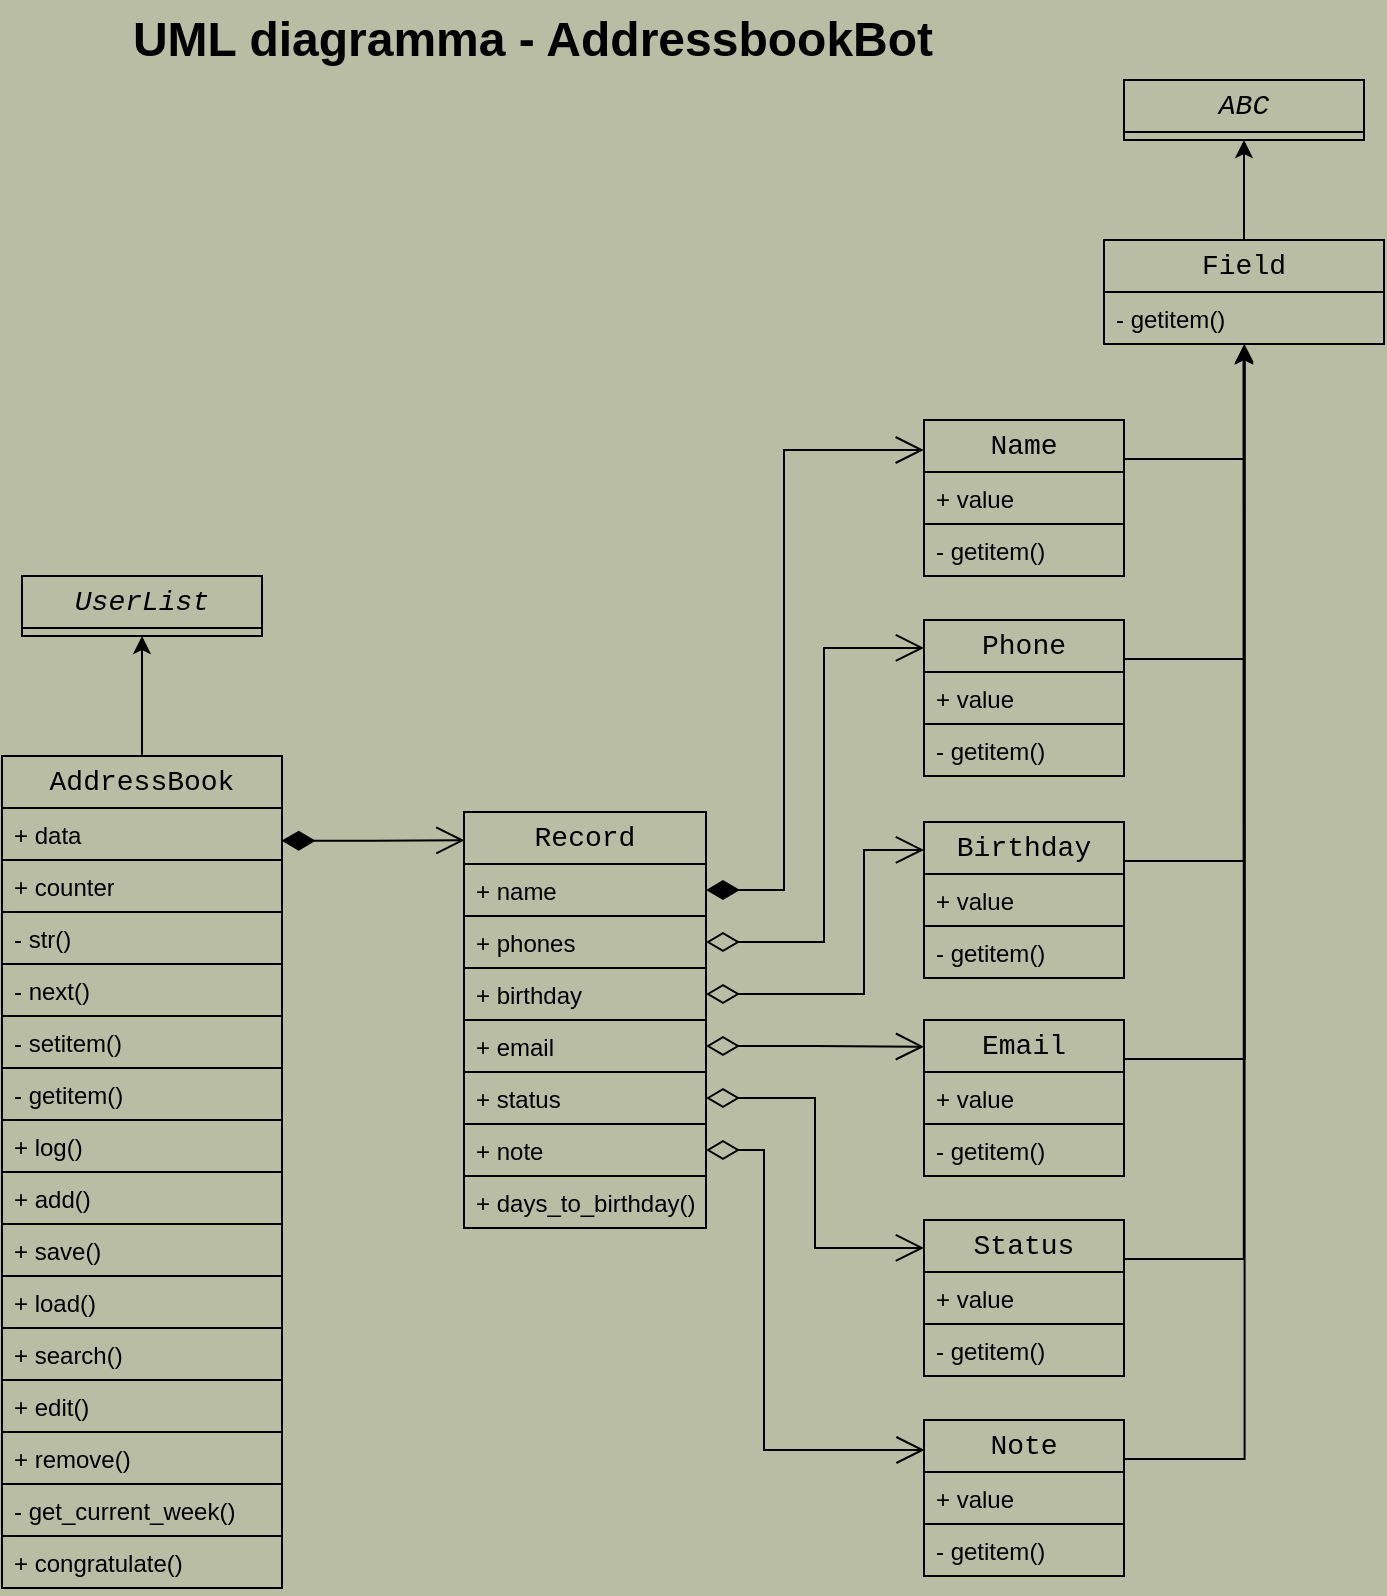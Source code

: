 <mxfile version="21.6.5" type="device">
  <diagram name="Page-1" id="929967ad-93f9-6ef4-fab6-5d389245f69c">
    <mxGraphModel dx="1671" dy="853" grid="1" gridSize="10" guides="1" tooltips="1" connect="1" arrows="1" fold="1" page="1" pageScale="1.5" pageWidth="583" pageHeight="827" background="#b8bda3" math="0" shadow="0">
      <root>
        <mxCell id="0" style=";html=1;" />
        <mxCell id="1" style=";html=1;" parent="0" />
        <mxCell id="1672d66443f91eb5-23" value="UML diagramma - AddressbookBot" style="text;strokeColor=none;fillColor=none;html=1;fontSize=24;fontStyle=1;verticalAlign=middle;align=center;" parent="1" vertex="1">
          <mxGeometry x="80" y="60" width="530" height="40" as="geometry" />
        </mxCell>
        <mxCell id="MD10GDsTbNlNncCkdXS1-1" value="&lt;div style=&quot;font-family: Consolas, &amp;quot;Courier New&amp;quot;, monospace; font-size: 14px; line-height: 19px;&quot;&gt;AddressBook&lt;/div&gt;" style="swimlane;fontStyle=0;childLayout=stackLayout;horizontal=1;startSize=26;fillColor=none;horizontalStack=0;resizeParent=1;resizeParentMax=0;resizeLast=0;collapsible=1;marginBottom=0;whiteSpace=wrap;html=1;" parent="1" vertex="1">
          <mxGeometry x="80" y="438" width="140" height="416" as="geometry">
            <mxRectangle x="710" y="190" width="100" height="30" as="alternateBounds" />
          </mxGeometry>
        </mxCell>
        <mxCell id="MD10GDsTbNlNncCkdXS1-2" value="+&amp;nbsp;data" style="text;strokeColor=default;fillColor=none;align=left;verticalAlign=top;spacingLeft=4;spacingRight=4;overflow=hidden;rotatable=0;points=[[0,0.5],[1,0.5]];portConstraint=eastwest;whiteSpace=wrap;html=1;" parent="MD10GDsTbNlNncCkdXS1-1" vertex="1">
          <mxGeometry y="26" width="140" height="26" as="geometry" />
        </mxCell>
        <mxCell id="MD10GDsTbNlNncCkdXS1-57" value="+&amp;nbsp;counter" style="text;strokeColor=default;fillColor=none;align=left;verticalAlign=top;spacingLeft=4;spacingRight=4;overflow=hidden;rotatable=0;points=[[0,0.5],[1,0.5]];portConstraint=eastwest;whiteSpace=wrap;html=1;" parent="MD10GDsTbNlNncCkdXS1-1" vertex="1">
          <mxGeometry y="52" width="140" height="26" as="geometry" />
        </mxCell>
        <mxCell id="MD10GDsTbNlNncCkdXS1-58" value="-&amp;nbsp;str()" style="text;strokeColor=default;fillColor=none;align=left;verticalAlign=top;spacingLeft=4;spacingRight=4;overflow=hidden;rotatable=0;points=[[0,0.5],[1,0.5]];portConstraint=eastwest;whiteSpace=wrap;html=1;" parent="MD10GDsTbNlNncCkdXS1-1" vertex="1">
          <mxGeometry y="78" width="140" height="26" as="geometry" />
        </mxCell>
        <mxCell id="MD10GDsTbNlNncCkdXS1-59" value="-&amp;nbsp;next()" style="text;strokeColor=default;fillColor=none;align=left;verticalAlign=top;spacingLeft=4;spacingRight=4;overflow=hidden;rotatable=0;points=[[0,0.5],[1,0.5]];portConstraint=eastwest;whiteSpace=wrap;html=1;" parent="MD10GDsTbNlNncCkdXS1-1" vertex="1">
          <mxGeometry y="104" width="140" height="26" as="geometry" />
        </mxCell>
        <mxCell id="MD10GDsTbNlNncCkdXS1-60" value="-&amp;nbsp;setitem()" style="text;strokeColor=default;fillColor=none;align=left;verticalAlign=top;spacingLeft=4;spacingRight=4;overflow=hidden;rotatable=0;points=[[0,0.5],[1,0.5]];portConstraint=eastwest;whiteSpace=wrap;html=1;" parent="MD10GDsTbNlNncCkdXS1-1" vertex="1">
          <mxGeometry y="130" width="140" height="26" as="geometry" />
        </mxCell>
        <mxCell id="MD10GDsTbNlNncCkdXS1-61" value="- getitem()" style="text;strokeColor=default;fillColor=none;align=left;verticalAlign=top;spacingLeft=4;spacingRight=4;overflow=hidden;rotatable=0;points=[[0,0.5],[1,0.5]];portConstraint=eastwest;whiteSpace=wrap;html=1;" parent="MD10GDsTbNlNncCkdXS1-1" vertex="1">
          <mxGeometry y="156" width="140" height="26" as="geometry" />
        </mxCell>
        <mxCell id="MD10GDsTbNlNncCkdXS1-62" value="+ log()" style="text;strokeColor=default;fillColor=none;align=left;verticalAlign=top;spacingLeft=4;spacingRight=4;overflow=hidden;rotatable=0;points=[[0,0.5],[1,0.5]];portConstraint=eastwest;whiteSpace=wrap;html=1;" parent="MD10GDsTbNlNncCkdXS1-1" vertex="1">
          <mxGeometry y="182" width="140" height="26" as="geometry" />
        </mxCell>
        <mxCell id="MD10GDsTbNlNncCkdXS1-63" value="+ add()" style="text;strokeColor=default;fillColor=none;align=left;verticalAlign=top;spacingLeft=4;spacingRight=4;overflow=hidden;rotatable=0;points=[[0,0.5],[1,0.5]];portConstraint=eastwest;whiteSpace=wrap;html=1;" parent="MD10GDsTbNlNncCkdXS1-1" vertex="1">
          <mxGeometry y="208" width="140" height="26" as="geometry" />
        </mxCell>
        <mxCell id="MD10GDsTbNlNncCkdXS1-64" value="+&amp;nbsp;save()" style="text;strokeColor=default;fillColor=none;align=left;verticalAlign=top;spacingLeft=4;spacingRight=4;overflow=hidden;rotatable=0;points=[[0,0.5],[1,0.5]];portConstraint=eastwest;whiteSpace=wrap;html=1;" parent="MD10GDsTbNlNncCkdXS1-1" vertex="1">
          <mxGeometry y="234" width="140" height="26" as="geometry" />
        </mxCell>
        <mxCell id="MD10GDsTbNlNncCkdXS1-65" value="+&amp;nbsp;load()" style="text;strokeColor=default;fillColor=none;align=left;verticalAlign=top;spacingLeft=4;spacingRight=4;overflow=hidden;rotatable=0;points=[[0,0.5],[1,0.5]];portConstraint=eastwest;whiteSpace=wrap;html=1;" parent="MD10GDsTbNlNncCkdXS1-1" vertex="1">
          <mxGeometry y="260" width="140" height="26" as="geometry" />
        </mxCell>
        <mxCell id="MD10GDsTbNlNncCkdXS1-66" value="+&amp;nbsp;search()" style="text;strokeColor=default;fillColor=none;align=left;verticalAlign=top;spacingLeft=4;spacingRight=4;overflow=hidden;rotatable=0;points=[[0,0.5],[1,0.5]];portConstraint=eastwest;whiteSpace=wrap;html=1;" parent="MD10GDsTbNlNncCkdXS1-1" vertex="1">
          <mxGeometry y="286" width="140" height="26" as="geometry" />
        </mxCell>
        <mxCell id="MD10GDsTbNlNncCkdXS1-67" value="+&amp;nbsp;edit()" style="text;strokeColor=default;fillColor=none;align=left;verticalAlign=top;spacingLeft=4;spacingRight=4;overflow=hidden;rotatable=0;points=[[0,0.5],[1,0.5]];portConstraint=eastwest;whiteSpace=wrap;html=1;" parent="MD10GDsTbNlNncCkdXS1-1" vertex="1">
          <mxGeometry y="312" width="140" height="26" as="geometry" />
        </mxCell>
        <mxCell id="MD10GDsTbNlNncCkdXS1-68" value="+&amp;nbsp;remove()" style="text;strokeColor=default;fillColor=none;align=left;verticalAlign=top;spacingLeft=4;spacingRight=4;overflow=hidden;rotatable=0;points=[[0,0.5],[1,0.5]];portConstraint=eastwest;whiteSpace=wrap;html=1;" parent="MD10GDsTbNlNncCkdXS1-1" vertex="1">
          <mxGeometry y="338" width="140" height="26" as="geometry" />
        </mxCell>
        <mxCell id="MD10GDsTbNlNncCkdXS1-69" value="- get_current_week()" style="text;strokeColor=default;fillColor=none;align=left;verticalAlign=top;spacingLeft=4;spacingRight=4;overflow=hidden;rotatable=0;points=[[0,0.5],[1,0.5]];portConstraint=eastwest;whiteSpace=wrap;html=1;" parent="MD10GDsTbNlNncCkdXS1-1" vertex="1">
          <mxGeometry y="364" width="140" height="26" as="geometry" />
        </mxCell>
        <mxCell id="MD10GDsTbNlNncCkdXS1-70" value="+&amp;nbsp;congratulate()" style="text;strokeColor=default;fillColor=none;align=left;verticalAlign=top;spacingLeft=4;spacingRight=4;overflow=hidden;rotatable=0;points=[[0,0.5],[1,0.5]];portConstraint=eastwest;whiteSpace=wrap;html=1;" parent="MD10GDsTbNlNncCkdXS1-1" vertex="1">
          <mxGeometry y="390" width="140" height="26" as="geometry" />
        </mxCell>
        <mxCell id="MD10GDsTbNlNncCkdXS1-53" value="&lt;div style=&quot;line-height: 19px;&quot;&gt;&lt;div style=&quot;line-height: 19px;&quot;&gt;&lt;span style=&quot;font-size: 14px; font-family: Consolas, &amp;quot;Courier New&amp;quot;, monospace; background-color: initial;&quot;&gt;UserList&lt;/span&gt;&lt;br&gt;&lt;/div&gt;&lt;/div&gt;" style="swimlane;fontStyle=2;childLayout=stackLayout;horizontal=1;startSize=26;fillColor=none;horizontalStack=0;resizeParent=1;resizeParentMax=0;resizeLast=0;collapsible=1;marginBottom=0;whiteSpace=wrap;html=1;" parent="1" vertex="1" collapsed="1">
          <mxGeometry x="90" y="348" width="120" height="30" as="geometry">
            <mxRectangle x="720" y="100" width="140" height="52" as="alternateBounds" />
          </mxGeometry>
        </mxCell>
        <mxCell id="MD10GDsTbNlNncCkdXS1-56" value="" style="endArrow=classic;html=1;rounded=0;entryX=0.5;entryY=1;entryDx=0;entryDy=0;" parent="1" target="MD10GDsTbNlNncCkdXS1-53" edge="1">
          <mxGeometry width="50" height="50" relative="1" as="geometry">
            <mxPoint x="150" y="438" as="sourcePoint" />
            <mxPoint x="200" y="438" as="targetPoint" />
          </mxGeometry>
        </mxCell>
        <mxCell id="MD10GDsTbNlNncCkdXS1-74" value="&lt;div style=&quot;font-family: Consolas, &amp;quot;Courier New&amp;quot;, monospace; font-size: 14px; line-height: 19px;&quot;&gt;Record&lt;br&gt;&lt;/div&gt;" style="swimlane;fontStyle=0;childLayout=stackLayout;horizontal=1;startSize=26;fillColor=none;horizontalStack=0;resizeParent=1;resizeParentMax=0;resizeLast=0;collapsible=1;marginBottom=0;whiteSpace=wrap;html=1;" parent="1" vertex="1">
          <mxGeometry x="311" y="466" width="121" height="208" as="geometry">
            <mxRectangle x="710" y="190" width="100" height="30" as="alternateBounds" />
          </mxGeometry>
        </mxCell>
        <mxCell id="MD10GDsTbNlNncCkdXS1-75" value="+&amp;nbsp;name" style="text;strokeColor=default;fillColor=none;align=left;verticalAlign=top;spacingLeft=4;spacingRight=4;overflow=hidden;rotatable=0;points=[[0,0.5],[1,0.5]];portConstraint=eastwest;whiteSpace=wrap;html=1;" parent="MD10GDsTbNlNncCkdXS1-74" vertex="1">
          <mxGeometry y="26" width="121" height="26" as="geometry" />
        </mxCell>
        <mxCell id="MD10GDsTbNlNncCkdXS1-76" value="+&amp;nbsp;phones" style="text;strokeColor=default;fillColor=none;align=left;verticalAlign=top;spacingLeft=4;spacingRight=4;overflow=hidden;rotatable=0;points=[[0,0.5],[1,0.5]];portConstraint=eastwest;whiteSpace=wrap;html=1;" parent="MD10GDsTbNlNncCkdXS1-74" vertex="1">
          <mxGeometry y="52" width="121" height="26" as="geometry" />
        </mxCell>
        <mxCell id="RFE8gkDULMLMgZSxzmBv-2" value="+&amp;nbsp;birthday" style="text;strokeColor=default;fillColor=none;align=left;verticalAlign=top;spacingLeft=4;spacingRight=4;overflow=hidden;rotatable=0;points=[[0,0.5],[1,0.5]];portConstraint=eastwest;whiteSpace=wrap;html=1;" vertex="1" parent="MD10GDsTbNlNncCkdXS1-74">
          <mxGeometry y="78" width="121" height="26" as="geometry" />
        </mxCell>
        <mxCell id="RFE8gkDULMLMgZSxzmBv-3" value="+&amp;nbsp;email" style="text;strokeColor=default;fillColor=none;align=left;verticalAlign=top;spacingLeft=4;spacingRight=4;overflow=hidden;rotatable=0;points=[[0,0.5],[1,0.5]];portConstraint=eastwest;whiteSpace=wrap;html=1;" vertex="1" parent="MD10GDsTbNlNncCkdXS1-74">
          <mxGeometry y="104" width="121" height="26" as="geometry" />
        </mxCell>
        <mxCell id="RFE8gkDULMLMgZSxzmBv-4" value="+&amp;nbsp;status" style="text;strokeColor=default;fillColor=none;align=left;verticalAlign=top;spacingLeft=4;spacingRight=4;overflow=hidden;rotatable=0;points=[[0,0.5],[1,0.5]];portConstraint=eastwest;whiteSpace=wrap;html=1;" vertex="1" parent="MD10GDsTbNlNncCkdXS1-74">
          <mxGeometry y="130" width="121" height="26" as="geometry" />
        </mxCell>
        <mxCell id="RFE8gkDULMLMgZSxzmBv-5" value="+&amp;nbsp;note" style="text;strokeColor=default;fillColor=none;align=left;verticalAlign=top;spacingLeft=4;spacingRight=4;overflow=hidden;rotatable=0;points=[[0,0.5],[1,0.5]];portConstraint=eastwest;whiteSpace=wrap;html=1;" vertex="1" parent="MD10GDsTbNlNncCkdXS1-74">
          <mxGeometry y="156" width="121" height="26" as="geometry" />
        </mxCell>
        <mxCell id="MD10GDsTbNlNncCkdXS1-81" value="+ days_to_birthday&lt;span style=&quot;background-color: initial;&quot;&gt;()&lt;/span&gt;" style="text;strokeColor=default;fillColor=none;align=left;verticalAlign=top;spacingLeft=4;spacingRight=4;overflow=hidden;rotatable=0;points=[[0,0.5],[1,0.5]];portConstraint=eastwest;whiteSpace=wrap;html=1;" parent="MD10GDsTbNlNncCkdXS1-74" vertex="1">
          <mxGeometry y="182" width="121" height="26" as="geometry" />
        </mxCell>
        <mxCell id="RFE8gkDULMLMgZSxzmBv-6" value="&lt;div style=&quot;line-height: 19px;&quot;&gt;&lt;div style=&quot;line-height: 19px;&quot;&gt;&lt;span style=&quot;font-size: 14px; font-family: Consolas, &amp;quot;Courier New&amp;quot;, monospace; background-color: initial;&quot;&gt;ABC&lt;/span&gt;&lt;br&gt;&lt;/div&gt;&lt;/div&gt;" style="swimlane;fontStyle=2;childLayout=stackLayout;horizontal=1;startSize=26;fillColor=none;horizontalStack=0;resizeParent=1;resizeParentMax=0;resizeLast=0;collapsible=1;marginBottom=0;whiteSpace=wrap;html=1;" vertex="1" collapsed="1" parent="1">
          <mxGeometry x="641" y="100" width="120" height="30" as="geometry">
            <mxRectangle x="720" y="100" width="140" height="52" as="alternateBounds" />
          </mxGeometry>
        </mxCell>
        <mxCell id="RFE8gkDULMLMgZSxzmBv-7" value="&lt;div style=&quot;font-family: Consolas, &amp;quot;Courier New&amp;quot;, monospace; font-size: 14px; line-height: 19px;&quot;&gt;Field&lt;br&gt;&lt;/div&gt;" style="swimlane;fontStyle=0;childLayout=stackLayout;horizontal=1;startSize=26;fillColor=none;horizontalStack=0;resizeParent=1;resizeParentMax=0;resizeLast=0;collapsible=1;marginBottom=0;whiteSpace=wrap;html=1;" vertex="1" parent="1">
          <mxGeometry x="631" y="180" width="140" height="52" as="geometry">
            <mxRectangle x="710" y="190" width="100" height="30" as="alternateBounds" />
          </mxGeometry>
        </mxCell>
        <mxCell id="RFE8gkDULMLMgZSxzmBv-23" value="" style="endArrow=classic;html=1;rounded=0;entryX=0.5;entryY=1;entryDx=0;entryDy=0;" edge="1" parent="RFE8gkDULMLMgZSxzmBv-7" target="RFE8gkDULMLMgZSxzmBv-6">
          <mxGeometry width="50" height="50" relative="1" as="geometry">
            <mxPoint x="70" as="sourcePoint" />
            <mxPoint x="70" y="-30" as="targetPoint" />
          </mxGeometry>
        </mxCell>
        <mxCell id="RFE8gkDULMLMgZSxzmBv-14" value="- getitem&lt;span style=&quot;background-color: initial;&quot;&gt;()&lt;/span&gt;" style="text;strokeColor=default;fillColor=none;align=left;verticalAlign=top;spacingLeft=4;spacingRight=4;overflow=hidden;rotatable=0;points=[[0,0.5],[1,0.5]];portConstraint=eastwest;whiteSpace=wrap;html=1;" vertex="1" parent="RFE8gkDULMLMgZSxzmBv-7">
          <mxGeometry y="26" width="140" height="26" as="geometry" />
        </mxCell>
        <mxCell id="RFE8gkDULMLMgZSxzmBv-66" style="edgeStyle=orthogonalEdgeStyle;rounded=0;orthogonalLoop=1;jettySize=auto;html=1;exitX=1;exitY=0.25;exitDx=0;exitDy=0;entryX=0.5;entryY=1.025;entryDx=0;entryDy=0;entryPerimeter=0;" edge="1" parent="1" source="RFE8gkDULMLMgZSxzmBv-15" target="RFE8gkDULMLMgZSxzmBv-14">
          <mxGeometry relative="1" as="geometry">
            <mxPoint x="771" y="260" as="targetPoint" />
          </mxGeometry>
        </mxCell>
        <mxCell id="RFE8gkDULMLMgZSxzmBv-15" value="&lt;div style=&quot;font-family: Consolas, &amp;quot;Courier New&amp;quot;, monospace; font-size: 14px; line-height: 19px;&quot;&gt;Name&lt;br&gt;&lt;/div&gt;" style="swimlane;fontStyle=0;childLayout=stackLayout;horizontal=1;startSize=26;fillColor=none;horizontalStack=0;resizeParent=1;resizeParentMax=0;resizeLast=0;collapsible=1;marginBottom=0;whiteSpace=wrap;html=1;" vertex="1" parent="1">
          <mxGeometry x="541" y="270" width="100" height="78" as="geometry">
            <mxRectangle x="710" y="190" width="100" height="30" as="alternateBounds" />
          </mxGeometry>
        </mxCell>
        <mxCell id="RFE8gkDULMLMgZSxzmBv-16" value="+&amp;nbsp;value" style="text;strokeColor=default;fillColor=none;align=left;verticalAlign=top;spacingLeft=4;spacingRight=4;overflow=hidden;rotatable=0;points=[[0,0.5],[1,0.5]];portConstraint=eastwest;whiteSpace=wrap;html=1;" vertex="1" parent="RFE8gkDULMLMgZSxzmBv-15">
          <mxGeometry y="26" width="100" height="26" as="geometry" />
        </mxCell>
        <mxCell id="RFE8gkDULMLMgZSxzmBv-17" value="- getitem&lt;span style=&quot;background-color: initial;&quot;&gt;()&lt;/span&gt;" style="text;strokeColor=default;fillColor=none;align=left;verticalAlign=top;spacingLeft=4;spacingRight=4;overflow=hidden;rotatable=0;points=[[0,0.5],[1,0.5]];portConstraint=eastwest;whiteSpace=wrap;html=1;" vertex="1" parent="RFE8gkDULMLMgZSxzmBv-15">
          <mxGeometry y="52" width="100" height="26" as="geometry" />
        </mxCell>
        <mxCell id="RFE8gkDULMLMgZSxzmBv-67" style="edgeStyle=orthogonalEdgeStyle;rounded=0;orthogonalLoop=1;jettySize=auto;html=1;exitX=1;exitY=0.25;exitDx=0;exitDy=0;entryX=0.5;entryY=1.015;entryDx=0;entryDy=0;entryPerimeter=0;" edge="1" parent="1" source="RFE8gkDULMLMgZSxzmBv-19" target="RFE8gkDULMLMgZSxzmBv-14">
          <mxGeometry relative="1" as="geometry">
            <mxPoint x="771" y="270" as="targetPoint" />
          </mxGeometry>
        </mxCell>
        <mxCell id="RFE8gkDULMLMgZSxzmBv-19" value="&lt;div style=&quot;font-family: Consolas, &amp;quot;Courier New&amp;quot;, monospace; font-size: 14px; line-height: 19px;&quot;&gt;Phone&lt;br&gt;&lt;/div&gt;" style="swimlane;fontStyle=0;childLayout=stackLayout;horizontal=1;startSize=26;fillColor=none;horizontalStack=0;resizeParent=1;resizeParentMax=0;resizeLast=0;collapsible=1;marginBottom=0;whiteSpace=wrap;html=1;" vertex="1" parent="1">
          <mxGeometry x="541" y="370" width="100" height="78" as="geometry">
            <mxRectangle x="710" y="190" width="100" height="30" as="alternateBounds" />
          </mxGeometry>
        </mxCell>
        <mxCell id="RFE8gkDULMLMgZSxzmBv-20" value="+&amp;nbsp;value" style="text;strokeColor=default;fillColor=none;align=left;verticalAlign=top;spacingLeft=4;spacingRight=4;overflow=hidden;rotatable=0;points=[[0,0.5],[1,0.5]];portConstraint=eastwest;whiteSpace=wrap;html=1;" vertex="1" parent="RFE8gkDULMLMgZSxzmBv-19">
          <mxGeometry y="26" width="100" height="26" as="geometry" />
        </mxCell>
        <mxCell id="RFE8gkDULMLMgZSxzmBv-21" value="- getitem&lt;span style=&quot;background-color: initial;&quot;&gt;()&lt;/span&gt;" style="text;strokeColor=default;fillColor=none;align=left;verticalAlign=top;spacingLeft=4;spacingRight=4;overflow=hidden;rotatable=0;points=[[0,0.5],[1,0.5]];portConstraint=eastwest;whiteSpace=wrap;html=1;" vertex="1" parent="RFE8gkDULMLMgZSxzmBv-19">
          <mxGeometry y="52" width="100" height="26" as="geometry" />
        </mxCell>
        <mxCell id="RFE8gkDULMLMgZSxzmBv-68" style="edgeStyle=orthogonalEdgeStyle;rounded=0;orthogonalLoop=1;jettySize=auto;html=1;exitX=1;exitY=0.25;exitDx=0;exitDy=0;entryX=0.499;entryY=1.038;entryDx=0;entryDy=0;entryPerimeter=0;" edge="1" parent="1" source="RFE8gkDULMLMgZSxzmBv-25" target="RFE8gkDULMLMgZSxzmBv-14">
          <mxGeometry relative="1" as="geometry">
            <mxPoint x="781" y="290" as="targetPoint" />
          </mxGeometry>
        </mxCell>
        <mxCell id="RFE8gkDULMLMgZSxzmBv-25" value="&lt;div style=&quot;font-family: Consolas, &amp;quot;Courier New&amp;quot;, monospace; font-size: 14px; line-height: 19px;&quot;&gt;Birthday&lt;br&gt;&lt;/div&gt;" style="swimlane;fontStyle=0;childLayout=stackLayout;horizontal=1;startSize=26;fillColor=none;horizontalStack=0;resizeParent=1;resizeParentMax=0;resizeLast=0;collapsible=1;marginBottom=0;whiteSpace=wrap;html=1;" vertex="1" parent="1">
          <mxGeometry x="541" y="471" width="100" height="78" as="geometry">
            <mxRectangle x="710" y="190" width="100" height="30" as="alternateBounds" />
          </mxGeometry>
        </mxCell>
        <mxCell id="RFE8gkDULMLMgZSxzmBv-26" value="+&amp;nbsp;value" style="text;strokeColor=default;fillColor=none;align=left;verticalAlign=top;spacingLeft=4;spacingRight=4;overflow=hidden;rotatable=0;points=[[0,0.5],[1,0.5]];portConstraint=eastwest;whiteSpace=wrap;html=1;" vertex="1" parent="RFE8gkDULMLMgZSxzmBv-25">
          <mxGeometry y="26" width="100" height="26" as="geometry" />
        </mxCell>
        <mxCell id="RFE8gkDULMLMgZSxzmBv-27" value="- getitem&lt;span style=&quot;background-color: initial;&quot;&gt;()&lt;/span&gt;" style="text;strokeColor=default;fillColor=none;align=left;verticalAlign=top;spacingLeft=4;spacingRight=4;overflow=hidden;rotatable=0;points=[[0,0.5],[1,0.5]];portConstraint=eastwest;whiteSpace=wrap;html=1;" vertex="1" parent="RFE8gkDULMLMgZSxzmBv-25">
          <mxGeometry y="52" width="100" height="26" as="geometry" />
        </mxCell>
        <mxCell id="RFE8gkDULMLMgZSxzmBv-69" style="edgeStyle=orthogonalEdgeStyle;rounded=0;orthogonalLoop=1;jettySize=auto;html=1;exitX=1;exitY=0.25;exitDx=0;exitDy=0;entryX=0.502;entryY=1.038;entryDx=0;entryDy=0;entryPerimeter=0;" edge="1" parent="1" source="RFE8gkDULMLMgZSxzmBv-28" target="RFE8gkDULMLMgZSxzmBv-14">
          <mxGeometry relative="1" as="geometry" />
        </mxCell>
        <mxCell id="RFE8gkDULMLMgZSxzmBv-28" value="&lt;div style=&quot;font-family: Consolas, &amp;quot;Courier New&amp;quot;, monospace; font-size: 14px; line-height: 19px;&quot;&gt;Email&lt;br&gt;&lt;/div&gt;" style="swimlane;fontStyle=0;childLayout=stackLayout;horizontal=1;startSize=26;fillColor=none;horizontalStack=0;resizeParent=1;resizeParentMax=0;resizeLast=0;collapsible=1;marginBottom=0;whiteSpace=wrap;html=1;" vertex="1" parent="1">
          <mxGeometry x="541" y="570" width="100" height="78" as="geometry">
            <mxRectangle x="710" y="190" width="100" height="30" as="alternateBounds" />
          </mxGeometry>
        </mxCell>
        <mxCell id="RFE8gkDULMLMgZSxzmBv-29" value="+&amp;nbsp;value" style="text;strokeColor=default;fillColor=none;align=left;verticalAlign=top;spacingLeft=4;spacingRight=4;overflow=hidden;rotatable=0;points=[[0,0.5],[1,0.5]];portConstraint=eastwest;whiteSpace=wrap;html=1;" vertex="1" parent="RFE8gkDULMLMgZSxzmBv-28">
          <mxGeometry y="26" width="100" height="26" as="geometry" />
        </mxCell>
        <mxCell id="RFE8gkDULMLMgZSxzmBv-30" value="- getitem&lt;span style=&quot;background-color: initial;&quot;&gt;()&lt;/span&gt;" style="text;strokeColor=default;fillColor=none;align=left;verticalAlign=top;spacingLeft=4;spacingRight=4;overflow=hidden;rotatable=0;points=[[0,0.5],[1,0.5]];portConstraint=eastwest;whiteSpace=wrap;html=1;" vertex="1" parent="RFE8gkDULMLMgZSxzmBv-28">
          <mxGeometry y="52" width="100" height="26" as="geometry" />
        </mxCell>
        <mxCell id="RFE8gkDULMLMgZSxzmBv-70" style="edgeStyle=orthogonalEdgeStyle;rounded=0;orthogonalLoop=1;jettySize=auto;html=1;exitX=1;exitY=0.25;exitDx=0;exitDy=0;entryX=0.499;entryY=1.038;entryDx=0;entryDy=0;entryPerimeter=0;" edge="1" parent="1" source="RFE8gkDULMLMgZSxzmBv-31" target="RFE8gkDULMLMgZSxzmBv-14">
          <mxGeometry relative="1" as="geometry">
            <mxPoint x="771" y="260" as="targetPoint" />
          </mxGeometry>
        </mxCell>
        <mxCell id="RFE8gkDULMLMgZSxzmBv-31" value="&lt;div style=&quot;font-family: Consolas, &amp;quot;Courier New&amp;quot;, monospace; font-size: 14px; line-height: 19px;&quot;&gt;Status&lt;br&gt;&lt;/div&gt;" style="swimlane;fontStyle=0;childLayout=stackLayout;horizontal=1;startSize=26;fillColor=none;horizontalStack=0;resizeParent=1;resizeParentMax=0;resizeLast=0;collapsible=1;marginBottom=0;whiteSpace=wrap;html=1;" vertex="1" parent="1">
          <mxGeometry x="541" y="670" width="100" height="78" as="geometry">
            <mxRectangle x="710" y="190" width="100" height="30" as="alternateBounds" />
          </mxGeometry>
        </mxCell>
        <mxCell id="RFE8gkDULMLMgZSxzmBv-32" value="+&amp;nbsp;value" style="text;strokeColor=default;fillColor=none;align=left;verticalAlign=top;spacingLeft=4;spacingRight=4;overflow=hidden;rotatable=0;points=[[0,0.5],[1,0.5]];portConstraint=eastwest;whiteSpace=wrap;html=1;" vertex="1" parent="RFE8gkDULMLMgZSxzmBv-31">
          <mxGeometry y="26" width="100" height="26" as="geometry" />
        </mxCell>
        <mxCell id="RFE8gkDULMLMgZSxzmBv-33" value="- getitem&lt;span style=&quot;background-color: initial;&quot;&gt;()&lt;/span&gt;" style="text;strokeColor=default;fillColor=none;align=left;verticalAlign=top;spacingLeft=4;spacingRight=4;overflow=hidden;rotatable=0;points=[[0,0.5],[1,0.5]];portConstraint=eastwest;whiteSpace=wrap;html=1;" vertex="1" parent="RFE8gkDULMLMgZSxzmBv-31">
          <mxGeometry y="52" width="100" height="26" as="geometry" />
        </mxCell>
        <mxCell id="RFE8gkDULMLMgZSxzmBv-71" style="edgeStyle=orthogonalEdgeStyle;rounded=0;orthogonalLoop=1;jettySize=auto;html=1;exitX=1;exitY=0.25;exitDx=0;exitDy=0;entryX=0.502;entryY=1.002;entryDx=0;entryDy=0;entryPerimeter=0;" edge="1" parent="1" source="RFE8gkDULMLMgZSxzmBv-34" target="RFE8gkDULMLMgZSxzmBv-14">
          <mxGeometry relative="1" as="geometry" />
        </mxCell>
        <mxCell id="RFE8gkDULMLMgZSxzmBv-34" value="&lt;div style=&quot;font-family: Consolas, &amp;quot;Courier New&amp;quot;, monospace; font-size: 14px; line-height: 19px;&quot;&gt;Note&lt;br&gt;&lt;/div&gt;" style="swimlane;fontStyle=0;childLayout=stackLayout;horizontal=1;startSize=26;fillColor=none;horizontalStack=0;resizeParent=1;resizeParentMax=0;resizeLast=0;collapsible=1;marginBottom=0;whiteSpace=wrap;html=1;" vertex="1" parent="1">
          <mxGeometry x="541" y="770" width="100" height="78" as="geometry">
            <mxRectangle x="710" y="190" width="100" height="30" as="alternateBounds" />
          </mxGeometry>
        </mxCell>
        <mxCell id="RFE8gkDULMLMgZSxzmBv-35" value="+&amp;nbsp;value" style="text;strokeColor=default;fillColor=none;align=left;verticalAlign=top;spacingLeft=4;spacingRight=4;overflow=hidden;rotatable=0;points=[[0,0.5],[1,0.5]];portConstraint=eastwest;whiteSpace=wrap;html=1;" vertex="1" parent="RFE8gkDULMLMgZSxzmBv-34">
          <mxGeometry y="26" width="100" height="26" as="geometry" />
        </mxCell>
        <mxCell id="RFE8gkDULMLMgZSxzmBv-36" value="- getitem&lt;span style=&quot;background-color: initial;&quot;&gt;()&lt;/span&gt;" style="text;strokeColor=default;fillColor=none;align=left;verticalAlign=top;spacingLeft=4;spacingRight=4;overflow=hidden;rotatable=0;points=[[0,0.5],[1,0.5]];portConstraint=eastwest;whiteSpace=wrap;html=1;" vertex="1" parent="RFE8gkDULMLMgZSxzmBv-34">
          <mxGeometry y="52" width="100" height="26" as="geometry" />
        </mxCell>
        <mxCell id="RFE8gkDULMLMgZSxzmBv-55" value="1" style="endArrow=open;endSize=12;startArrow=diamondThin;startSize=14;startFill=0;edgeStyle=orthogonalEdgeStyle;align=left;verticalAlign=bottom;rounded=0;strokeColor=default;labelBorderColor=none;labelBackgroundColor=none;fontColor=none;noLabel=1;entryX=0;entryY=0.179;entryDx=0;entryDy=0;entryPerimeter=0;exitX=1;exitY=0.5;exitDx=0;exitDy=0;" edge="1" parent="1" source="RFE8gkDULMLMgZSxzmBv-2" target="RFE8gkDULMLMgZSxzmBv-25">
          <mxGeometry x="-0.875" y="20" relative="1" as="geometry">
            <mxPoint x="441" y="551" as="sourcePoint" />
            <mxPoint x="541" y="550" as="targetPoint" />
            <mxPoint as="offset" />
            <Array as="points">
              <mxPoint x="511" y="557" />
              <mxPoint x="511" y="485" />
            </Array>
          </mxGeometry>
        </mxCell>
        <mxCell id="RFE8gkDULMLMgZSxzmBv-56" value="1" style="endArrow=open;endSize=12;startArrow=diamondThin;startSize=14;startFill=0;edgeStyle=orthogonalEdgeStyle;align=left;verticalAlign=bottom;rounded=0;strokeColor=default;labelBorderColor=none;labelBackgroundColor=none;fontColor=none;noLabel=1;entryX=0;entryY=0.179;entryDx=0;entryDy=0;entryPerimeter=0;" edge="1" parent="1" target="RFE8gkDULMLMgZSxzmBv-19">
          <mxGeometry x="-0.875" y="20" relative="1" as="geometry">
            <mxPoint x="432" y="531" as="sourcePoint" />
            <mxPoint x="541" y="524.31" as="targetPoint" />
            <mxPoint as="offset" />
            <Array as="points">
              <mxPoint x="491" y="531" />
              <mxPoint x="491" y="384" />
            </Array>
          </mxGeometry>
        </mxCell>
        <mxCell id="RFE8gkDULMLMgZSxzmBv-58" value="1" style="endArrow=open;endSize=12;startArrow=diamondThin;startSize=14;startFill=0;edgeStyle=orthogonalEdgeStyle;align=left;verticalAlign=bottom;rounded=0;strokeColor=default;labelBorderColor=none;labelBackgroundColor=none;fontColor=none;noLabel=1;exitX=1;exitY=0.5;exitDx=0;exitDy=0;entryX=0;entryY=0.171;entryDx=0;entryDy=0;entryPerimeter=0;" edge="1" parent="1" source="RFE8gkDULMLMgZSxzmBv-3" target="RFE8gkDULMLMgZSxzmBv-28">
          <mxGeometry x="-0.875" y="20" relative="1" as="geometry">
            <mxPoint x="422" y="575" as="sourcePoint" />
            <mxPoint x="521" y="580" as="targetPoint" />
            <mxPoint as="offset" />
          </mxGeometry>
        </mxCell>
        <mxCell id="RFE8gkDULMLMgZSxzmBv-59" value="1" style="endArrow=open;endSize=12;startArrow=diamondThin;startSize=14;startFill=0;edgeStyle=orthogonalEdgeStyle;align=left;verticalAlign=bottom;rounded=0;strokeColor=default;labelBorderColor=none;labelBackgroundColor=none;fontColor=none;noLabel=1;entryX=0;entryY=0.179;entryDx=0;entryDy=0;entryPerimeter=0;exitX=1;exitY=0.5;exitDx=0;exitDy=0;" edge="1" parent="1" source="RFE8gkDULMLMgZSxzmBv-4" target="RFE8gkDULMLMgZSxzmBv-31">
          <mxGeometry x="-0.875" y="20" relative="1" as="geometry">
            <mxPoint x="422" y="602" as="sourcePoint" />
            <mxPoint x="541" y="602" as="targetPoint" />
            <mxPoint as="offset" />
          </mxGeometry>
        </mxCell>
        <mxCell id="RFE8gkDULMLMgZSxzmBv-60" value="1" style="endArrow=open;endSize=12;startArrow=diamondThin;startSize=14;startFill=0;edgeStyle=orthogonalEdgeStyle;align=left;verticalAlign=bottom;rounded=0;strokeColor=default;labelBorderColor=none;labelBackgroundColor=none;fontColor=none;noLabel=1;entryX=0.003;entryY=0.187;entryDx=0;entryDy=0;entryPerimeter=0;exitX=1;exitY=0.5;exitDx=0;exitDy=0;" edge="1" parent="1" source="RFE8gkDULMLMgZSxzmBv-5" target="RFE8gkDULMLMgZSxzmBv-34">
          <mxGeometry x="-0.875" y="20" relative="1" as="geometry">
            <mxPoint x="441" y="660" as="sourcePoint" />
            <mxPoint x="541" y="630" as="targetPoint" />
            <mxPoint as="offset" />
            <Array as="points">
              <mxPoint x="461" y="635" />
              <mxPoint x="461" y="785" />
              <mxPoint x="541" y="785" />
            </Array>
          </mxGeometry>
        </mxCell>
        <mxCell id="RFE8gkDULMLMgZSxzmBv-61" value="1" style="endArrow=open;endSize=12;startArrow=diamondThin;startSize=14;startFill=1;edgeStyle=orthogonalEdgeStyle;align=left;verticalAlign=bottom;rounded=0;strokeColor=default;labelBorderColor=none;labelBackgroundColor=none;fontColor=none;noLabel=1;exitX=1;exitY=0.5;exitDx=0;exitDy=0;entryX=-0.001;entryY=0.196;entryDx=0;entryDy=0;entryPerimeter=0;" edge="1" parent="1" source="MD10GDsTbNlNncCkdXS1-75" target="RFE8gkDULMLMgZSxzmBv-15">
          <mxGeometry x="-0.875" y="20" relative="1" as="geometry">
            <mxPoint x="422" y="500" as="sourcePoint" />
            <mxPoint x="551" y="240" as="targetPoint" />
            <mxPoint as="offset" />
            <Array as="points">
              <mxPoint x="471" y="505" />
              <mxPoint x="471" y="285" />
              <mxPoint x="541" y="285" />
            </Array>
          </mxGeometry>
        </mxCell>
        <mxCell id="RFE8gkDULMLMgZSxzmBv-63" value="1" style="endArrow=open;endSize=12;startArrow=diamondThin;startSize=14;startFill=1;edgeStyle=orthogonalEdgeStyle;align=left;verticalAlign=bottom;rounded=0;strokeColor=default;labelBorderColor=none;labelBackgroundColor=none;fontColor=none;noLabel=1;entryX=0.002;entryY=0.068;entryDx=0;entryDy=0;entryPerimeter=0;exitX=0.999;exitY=0.629;exitDx=0;exitDy=0;exitPerimeter=0;" edge="1" parent="1" source="MD10GDsTbNlNncCkdXS1-2" target="MD10GDsTbNlNncCkdXS1-74">
          <mxGeometry x="-0.875" y="20" relative="1" as="geometry">
            <mxPoint x="220" y="480" as="sourcePoint" />
            <mxPoint x="311" y="480" as="targetPoint" />
            <mxPoint as="offset" />
          </mxGeometry>
        </mxCell>
      </root>
    </mxGraphModel>
  </diagram>
</mxfile>
